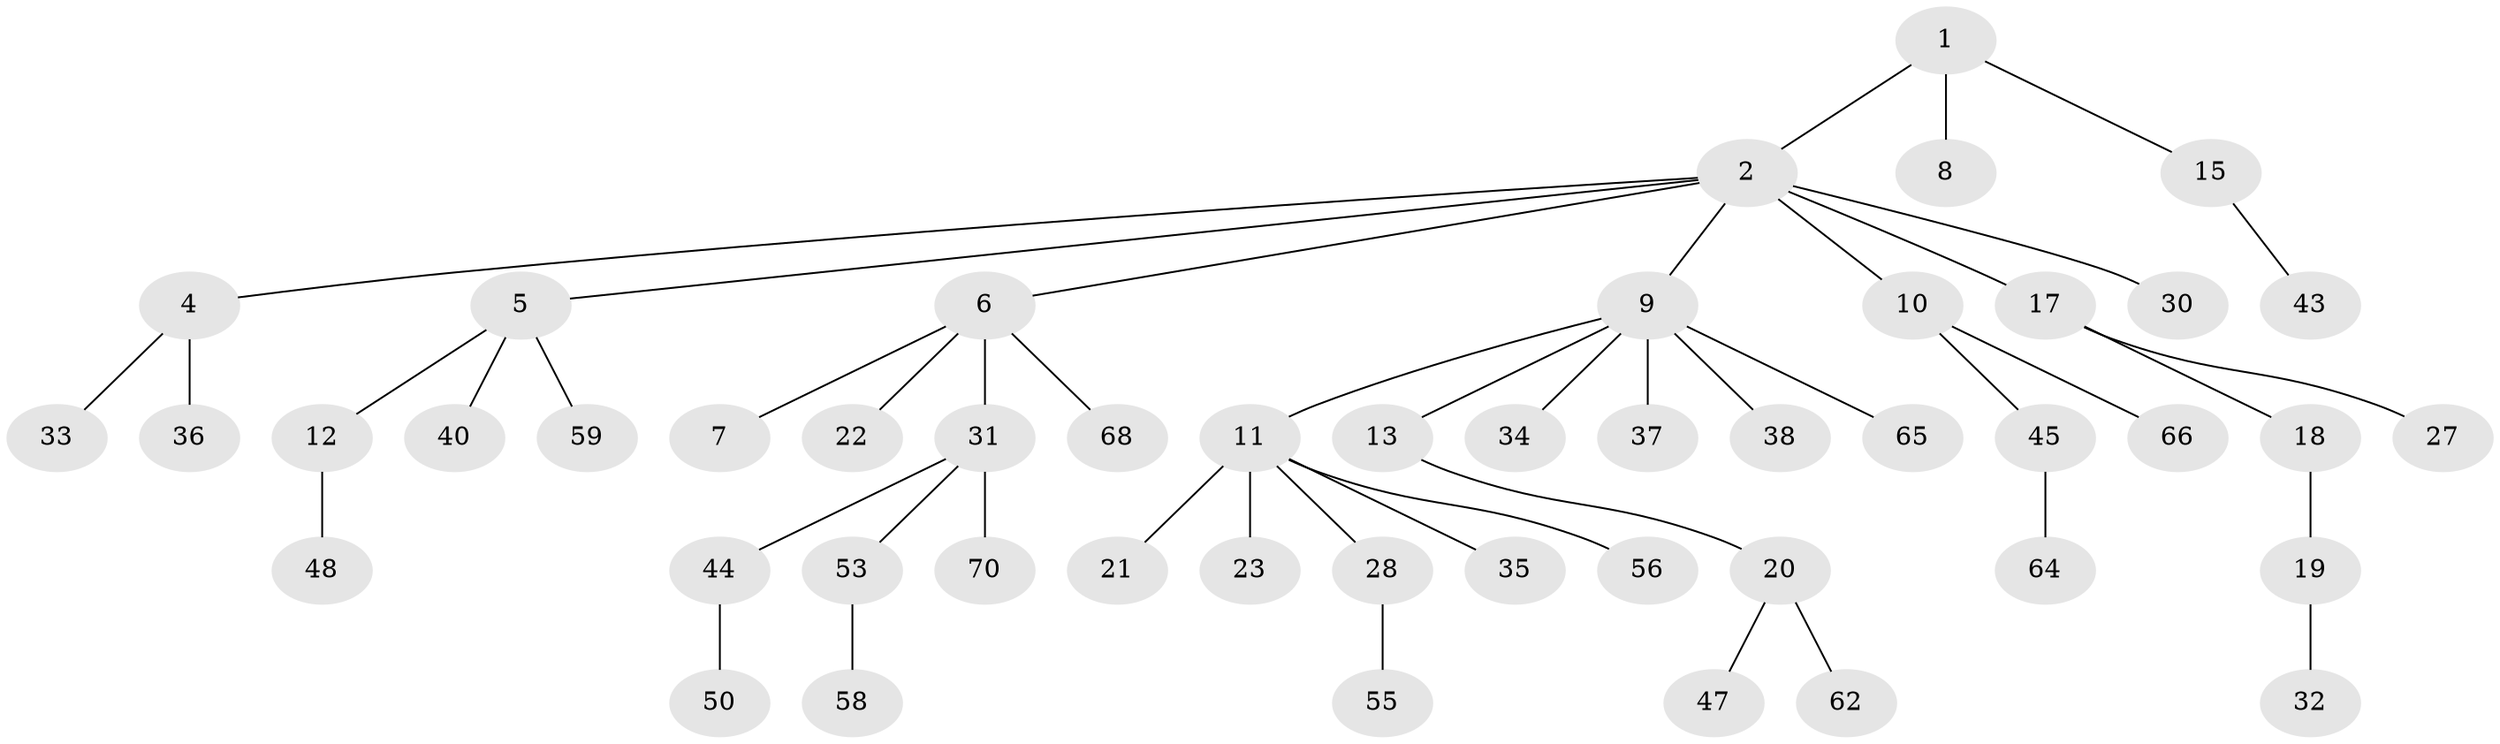 // original degree distribution, {4: 0.07142857142857142, 6: 0.04285714285714286, 5: 0.014285714285714285, 1: 0.5, 2: 0.2571428571428571, 3: 0.11428571428571428}
// Generated by graph-tools (version 1.1) at 2025/11/02/27/25 16:11:27]
// undirected, 49 vertices, 48 edges
graph export_dot {
graph [start="1"]
  node [color=gray90,style=filled];
  1 [super="+25"];
  2 [super="+3"];
  4 [super="+14"];
  5 [super="+41"];
  6 [super="+24"];
  7;
  8 [super="+29"];
  9 [super="+26"];
  10 [super="+16"];
  11 [super="+52"];
  12 [super="+60"];
  13;
  15;
  17;
  18;
  19 [super="+69"];
  20 [super="+39"];
  21;
  22;
  23 [super="+61"];
  27 [super="+67"];
  28 [super="+51"];
  30;
  31 [super="+46"];
  32;
  33;
  34;
  35 [super="+63"];
  36 [super="+42"];
  37 [super="+54"];
  38;
  40 [super="+49"];
  43;
  44 [super="+57"];
  45;
  47;
  48;
  50;
  53;
  55;
  56;
  58;
  59;
  62;
  64;
  65;
  66;
  68;
  70;
  1 -- 2;
  1 -- 8;
  1 -- 15;
  2 -- 4;
  2 -- 6;
  2 -- 10;
  2 -- 17;
  2 -- 9;
  2 -- 5;
  2 -- 30;
  4 -- 33;
  4 -- 36;
  5 -- 12;
  5 -- 40;
  5 -- 59;
  6 -- 7;
  6 -- 22;
  6 -- 68;
  6 -- 31;
  9 -- 11;
  9 -- 13;
  9 -- 34;
  9 -- 37;
  9 -- 65;
  9 -- 38;
  10 -- 45;
  10 -- 66;
  11 -- 21;
  11 -- 23;
  11 -- 28;
  11 -- 35;
  11 -- 56;
  12 -- 48;
  13 -- 20;
  15 -- 43;
  17 -- 18;
  17 -- 27;
  18 -- 19;
  19 -- 32;
  20 -- 62;
  20 -- 47;
  28 -- 55;
  31 -- 44;
  31 -- 70;
  31 -- 53;
  44 -- 50;
  45 -- 64;
  53 -- 58;
}
